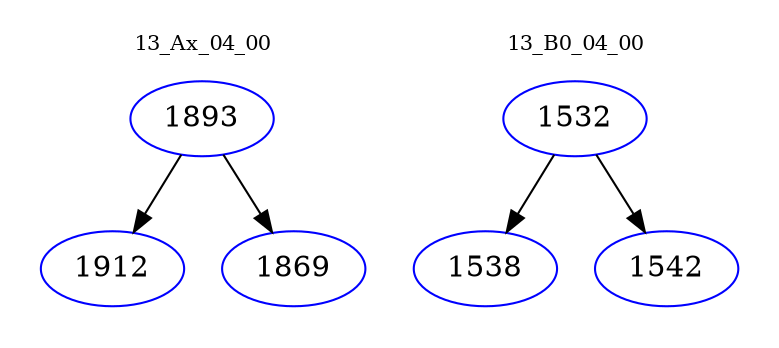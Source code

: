 digraph{
subgraph cluster_0 {
color = white
label = "13_Ax_04_00";
fontsize=10;
T0_1893 [label="1893", color="blue"]
T0_1893 -> T0_1912 [color="black"]
T0_1912 [label="1912", color="blue"]
T0_1893 -> T0_1869 [color="black"]
T0_1869 [label="1869", color="blue"]
}
subgraph cluster_1 {
color = white
label = "13_B0_04_00";
fontsize=10;
T1_1532 [label="1532", color="blue"]
T1_1532 -> T1_1538 [color="black"]
T1_1538 [label="1538", color="blue"]
T1_1532 -> T1_1542 [color="black"]
T1_1542 [label="1542", color="blue"]
}
}
